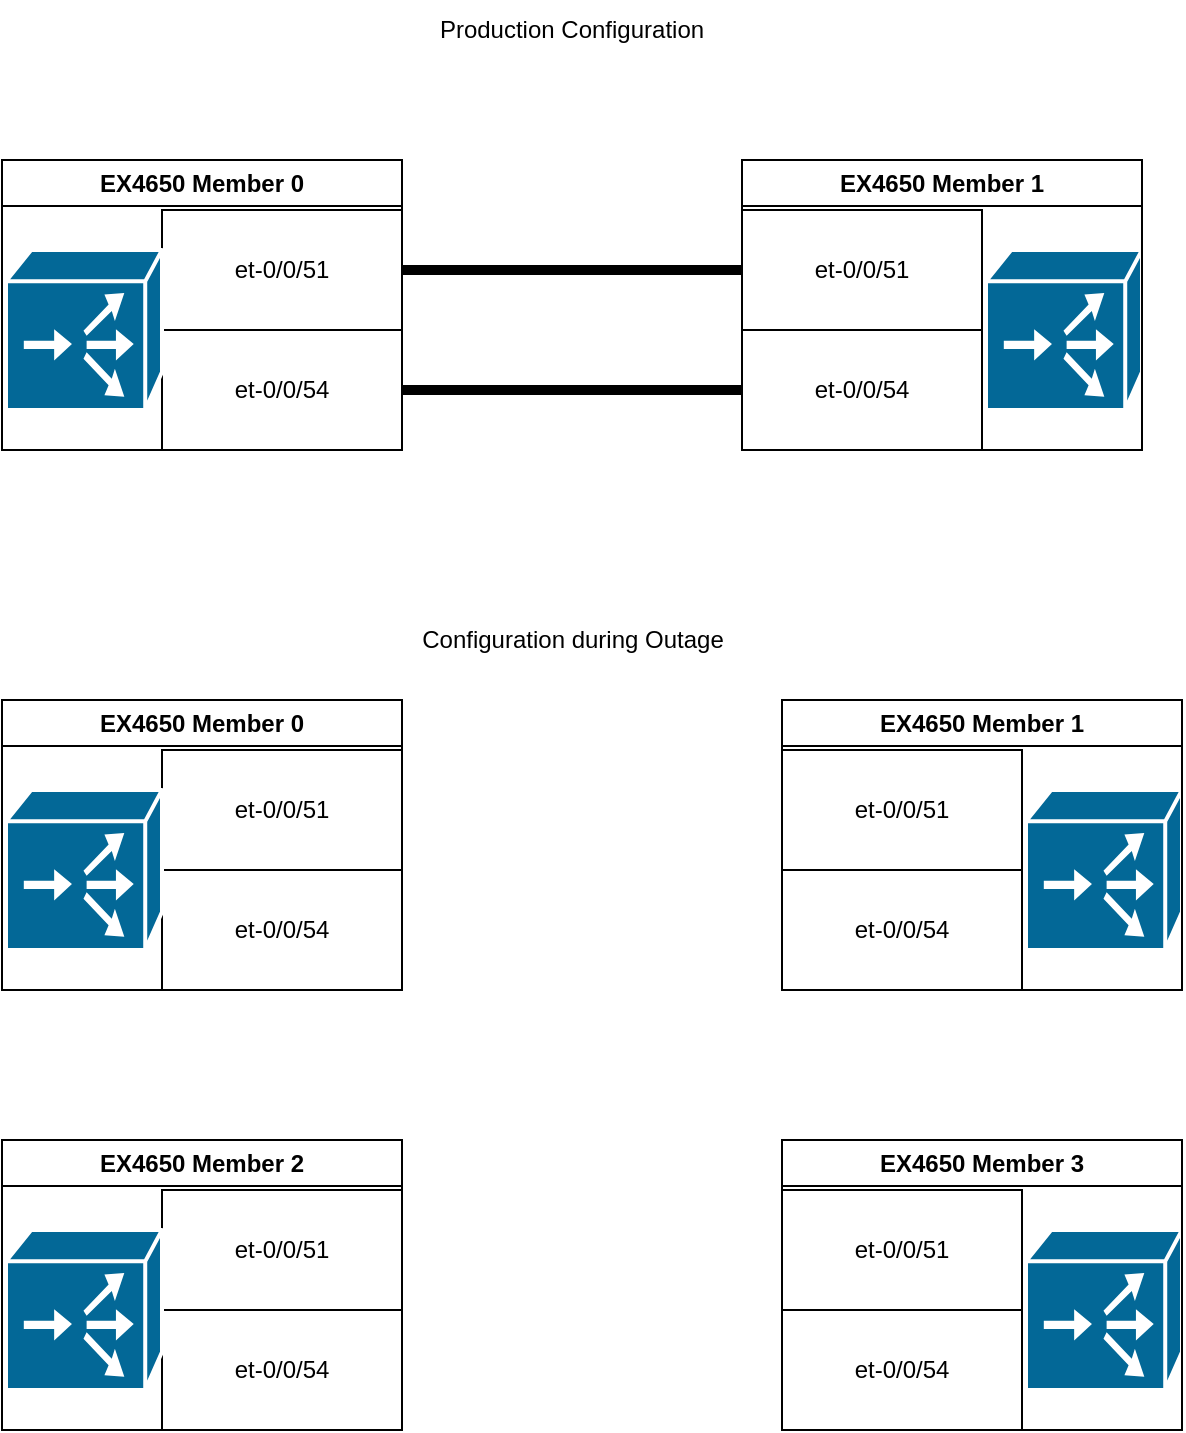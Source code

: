 <mxfile version="28.2.7">
  <diagram name="Page-1" id="p7Vepmeb_bepWlEUFjfH">
    <mxGraphModel dx="1412" dy="737" grid="1" gridSize="10" guides="1" tooltips="1" connect="1" arrows="1" fold="1" page="1" pageScale="1" pageWidth="850" pageHeight="1100" math="0" shadow="0">
      <root>
        <mxCell id="0" />
        <mxCell id="1" parent="0" />
        <mxCell id="KL8aRXO-pgAZ8DTHxNWf-14" value="" style="endArrow=none;html=1;rounded=0;entryX=0;entryY=0.5;entryDx=0;entryDy=0;exitX=1;exitY=0.5;exitDx=0;exitDy=0;strokeWidth=5;strokeColor=light-dark(#000000,#99FFFF);" edge="1" parent="1" source="KL8aRXO-pgAZ8DTHxNWf-1" target="KL8aRXO-pgAZ8DTHxNWf-18">
          <mxGeometry width="50" height="50" relative="1" as="geometry">
            <mxPoint x="500" y="318" as="sourcePoint" />
            <mxPoint x="540" y="180" as="targetPoint" />
          </mxGeometry>
        </mxCell>
        <mxCell id="KL8aRXO-pgAZ8DTHxNWf-15" value="Production Configuration" style="text;html=1;whiteSpace=wrap;strokeColor=none;fillColor=none;align=center;verticalAlign=middle;rounded=0;" vertex="1" parent="1">
          <mxGeometry x="380" y="40" width="170" height="30" as="geometry" />
        </mxCell>
        <mxCell id="KL8aRXO-pgAZ8DTHxNWf-16" value="" style="group" vertex="1" connectable="0" parent="1">
          <mxGeometry x="180" y="120" width="200" height="145" as="geometry" />
        </mxCell>
        <mxCell id="KL8aRXO-pgAZ8DTHxNWf-1" value="et-0/0/51" style="rounded=0;whiteSpace=wrap;html=1;" vertex="1" parent="KL8aRXO-pgAZ8DTHxNWf-16">
          <mxGeometry x="80" y="25" width="120" height="60" as="geometry" />
        </mxCell>
        <mxCell id="KL8aRXO-pgAZ8DTHxNWf-2" value="et-0/0/54" style="rounded=0;whiteSpace=wrap;html=1;" vertex="1" parent="KL8aRXO-pgAZ8DTHxNWf-16">
          <mxGeometry x="80" y="85" width="120" height="60" as="geometry" />
        </mxCell>
        <mxCell id="KL8aRXO-pgAZ8DTHxNWf-3" value="" style="shape=mxgraph.cisco.directors.localdirector;sketch=0;html=1;pointerEvents=1;dashed=0;fillColor=#036897;strokeColor=#ffffff;strokeWidth=2;verticalLabelPosition=bottom;verticalAlign=top;align=center;outlineConnect=0;" vertex="1" parent="KL8aRXO-pgAZ8DTHxNWf-16">
          <mxGeometry x="2" y="45" width="78" height="80" as="geometry" />
        </mxCell>
        <mxCell id="KL8aRXO-pgAZ8DTHxNWf-8" value="EX4650 Member 0" style="swimlane;whiteSpace=wrap;html=1;" vertex="1" parent="KL8aRXO-pgAZ8DTHxNWf-16">
          <mxGeometry width="200" height="145" as="geometry" />
        </mxCell>
        <mxCell id="KL8aRXO-pgAZ8DTHxNWf-17" value="" style="group" vertex="1" connectable="0" parent="1">
          <mxGeometry x="550" y="120" width="200" height="145" as="geometry" />
        </mxCell>
        <mxCell id="KL8aRXO-pgAZ8DTHxNWf-20" value="" style="shape=mxgraph.cisco.directors.localdirector;sketch=0;html=1;pointerEvents=1;dashed=0;fillColor=#036897;strokeColor=#ffffff;strokeWidth=2;verticalLabelPosition=bottom;verticalAlign=top;align=center;outlineConnect=0;" vertex="1" parent="KL8aRXO-pgAZ8DTHxNWf-17">
          <mxGeometry x="122" y="45" width="78" height="80" as="geometry" />
        </mxCell>
        <mxCell id="KL8aRXO-pgAZ8DTHxNWf-21" value="EX4650 Member 1" style="swimlane;whiteSpace=wrap;html=1;" vertex="1" parent="KL8aRXO-pgAZ8DTHxNWf-17">
          <mxGeometry width="200" height="145" as="geometry" />
        </mxCell>
        <mxCell id="KL8aRXO-pgAZ8DTHxNWf-18" value="et-0/0/51" style="rounded=0;whiteSpace=wrap;html=1;" vertex="1" parent="KL8aRXO-pgAZ8DTHxNWf-21">
          <mxGeometry y="25" width="120" height="60" as="geometry" />
        </mxCell>
        <mxCell id="KL8aRXO-pgAZ8DTHxNWf-19" value="et-0/0/54" style="rounded=0;whiteSpace=wrap;html=1;" vertex="1" parent="KL8aRXO-pgAZ8DTHxNWf-21">
          <mxGeometry y="85" width="120" height="60" as="geometry" />
        </mxCell>
        <mxCell id="KL8aRXO-pgAZ8DTHxNWf-22" value="" style="endArrow=none;html=1;rounded=0;entryX=0;entryY=0.5;entryDx=0;entryDy=0;exitX=1;exitY=0.5;exitDx=0;exitDy=0;strokeWidth=5;strokeColor=light-dark(#000000,#99CCFF);" edge="1" parent="1" source="KL8aRXO-pgAZ8DTHxNWf-2" target="KL8aRXO-pgAZ8DTHxNWf-19">
          <mxGeometry width="50" height="50" relative="1" as="geometry">
            <mxPoint x="400" y="370" as="sourcePoint" />
            <mxPoint x="450" y="320" as="targetPoint" />
          </mxGeometry>
        </mxCell>
        <mxCell id="KL8aRXO-pgAZ8DTHxNWf-23" value="Configuration during Outage" style="text;html=1;whiteSpace=wrap;strokeColor=none;fillColor=none;align=center;verticalAlign=middle;rounded=0;" vertex="1" parent="1">
          <mxGeometry x="367.5" y="340" width="195" height="40" as="geometry" />
        </mxCell>
        <mxCell id="KL8aRXO-pgAZ8DTHxNWf-24" value="" style="group" vertex="1" connectable="0" parent="1">
          <mxGeometry x="180" y="390" width="200" height="145" as="geometry" />
        </mxCell>
        <mxCell id="KL8aRXO-pgAZ8DTHxNWf-25" value="et-0/0/51" style="rounded=0;whiteSpace=wrap;html=1;" vertex="1" parent="KL8aRXO-pgAZ8DTHxNWf-24">
          <mxGeometry x="80" y="25" width="120" height="60" as="geometry" />
        </mxCell>
        <mxCell id="KL8aRXO-pgAZ8DTHxNWf-26" value="et-0/0/54" style="rounded=0;whiteSpace=wrap;html=1;" vertex="1" parent="KL8aRXO-pgAZ8DTHxNWf-24">
          <mxGeometry x="80" y="85" width="120" height="60" as="geometry" />
        </mxCell>
        <mxCell id="KL8aRXO-pgAZ8DTHxNWf-27" value="" style="shape=mxgraph.cisco.directors.localdirector;sketch=0;html=1;pointerEvents=1;dashed=0;fillColor=#036897;strokeColor=#ffffff;strokeWidth=2;verticalLabelPosition=bottom;verticalAlign=top;align=center;outlineConnect=0;" vertex="1" parent="KL8aRXO-pgAZ8DTHxNWf-24">
          <mxGeometry x="2" y="45" width="78" height="80" as="geometry" />
        </mxCell>
        <mxCell id="KL8aRXO-pgAZ8DTHxNWf-28" value="EX4650 Member 0" style="swimlane;whiteSpace=wrap;html=1;" vertex="1" parent="KL8aRXO-pgAZ8DTHxNWf-24">
          <mxGeometry width="200" height="145" as="geometry" />
        </mxCell>
        <mxCell id="KL8aRXO-pgAZ8DTHxNWf-34" value="" style="group" vertex="1" connectable="0" parent="1">
          <mxGeometry x="180" y="610" width="200" height="145" as="geometry" />
        </mxCell>
        <mxCell id="KL8aRXO-pgAZ8DTHxNWf-35" value="et-0/0/51" style="rounded=0;whiteSpace=wrap;html=1;" vertex="1" parent="KL8aRXO-pgAZ8DTHxNWf-34">
          <mxGeometry x="80" y="25" width="120" height="60" as="geometry" />
        </mxCell>
        <mxCell id="KL8aRXO-pgAZ8DTHxNWf-36" value="et-0/0/54" style="rounded=0;whiteSpace=wrap;html=1;" vertex="1" parent="KL8aRXO-pgAZ8DTHxNWf-34">
          <mxGeometry x="80" y="85" width="120" height="60" as="geometry" />
        </mxCell>
        <mxCell id="KL8aRXO-pgAZ8DTHxNWf-37" value="" style="shape=mxgraph.cisco.directors.localdirector;sketch=0;html=1;pointerEvents=1;dashed=0;fillColor=#036897;strokeColor=#ffffff;strokeWidth=2;verticalLabelPosition=bottom;verticalAlign=top;align=center;outlineConnect=0;" vertex="1" parent="KL8aRXO-pgAZ8DTHxNWf-34">
          <mxGeometry x="2" y="45" width="78" height="80" as="geometry" />
        </mxCell>
        <mxCell id="KL8aRXO-pgAZ8DTHxNWf-38" value="EX4650 Member 2" style="swimlane;whiteSpace=wrap;html=1;" vertex="1" parent="KL8aRXO-pgAZ8DTHxNWf-34">
          <mxGeometry width="200" height="145" as="geometry" />
        </mxCell>
        <mxCell id="KL8aRXO-pgAZ8DTHxNWf-45" value="" style="group" vertex="1" connectable="0" parent="1">
          <mxGeometry x="570" y="390" width="200" height="145" as="geometry" />
        </mxCell>
        <mxCell id="KL8aRXO-pgAZ8DTHxNWf-46" value="" style="shape=mxgraph.cisco.directors.localdirector;sketch=0;html=1;pointerEvents=1;dashed=0;fillColor=#036897;strokeColor=#ffffff;strokeWidth=2;verticalLabelPosition=bottom;verticalAlign=top;align=center;outlineConnect=0;" vertex="1" parent="KL8aRXO-pgAZ8DTHxNWf-45">
          <mxGeometry x="122" y="45" width="78" height="80" as="geometry" />
        </mxCell>
        <mxCell id="KL8aRXO-pgAZ8DTHxNWf-47" value="EX4650 Member 1" style="swimlane;whiteSpace=wrap;html=1;" vertex="1" parent="KL8aRXO-pgAZ8DTHxNWf-45">
          <mxGeometry width="200" height="145" as="geometry" />
        </mxCell>
        <mxCell id="KL8aRXO-pgAZ8DTHxNWf-48" value="et-0/0/51" style="rounded=0;whiteSpace=wrap;html=1;" vertex="1" parent="KL8aRXO-pgAZ8DTHxNWf-47">
          <mxGeometry y="25" width="120" height="60" as="geometry" />
        </mxCell>
        <mxCell id="KL8aRXO-pgAZ8DTHxNWf-49" value="et-0/0/54" style="rounded=0;whiteSpace=wrap;html=1;" vertex="1" parent="KL8aRXO-pgAZ8DTHxNWf-47">
          <mxGeometry y="85" width="120" height="60" as="geometry" />
        </mxCell>
        <mxCell id="KL8aRXO-pgAZ8DTHxNWf-50" value="" style="group" vertex="1" connectable="0" parent="1">
          <mxGeometry x="570" y="610" width="200" height="145" as="geometry" />
        </mxCell>
        <mxCell id="KL8aRXO-pgAZ8DTHxNWf-51" value="" style="shape=mxgraph.cisco.directors.localdirector;sketch=0;html=1;pointerEvents=1;dashed=0;fillColor=#036897;strokeColor=#ffffff;strokeWidth=2;verticalLabelPosition=bottom;verticalAlign=top;align=center;outlineConnect=0;" vertex="1" parent="KL8aRXO-pgAZ8DTHxNWf-50">
          <mxGeometry x="122" y="45" width="78" height="80" as="geometry" />
        </mxCell>
        <mxCell id="KL8aRXO-pgAZ8DTHxNWf-52" value="EX4650 Member 3" style="swimlane;whiteSpace=wrap;html=1;" vertex="1" parent="KL8aRXO-pgAZ8DTHxNWf-50">
          <mxGeometry width="200" height="145" as="geometry" />
        </mxCell>
        <mxCell id="KL8aRXO-pgAZ8DTHxNWf-53" value="et-0/0/51" style="rounded=0;whiteSpace=wrap;html=1;" vertex="1" parent="KL8aRXO-pgAZ8DTHxNWf-52">
          <mxGeometry y="25" width="120" height="60" as="geometry" />
        </mxCell>
        <mxCell id="KL8aRXO-pgAZ8DTHxNWf-54" value="et-0/0/54" style="rounded=0;whiteSpace=wrap;html=1;" vertex="1" parent="KL8aRXO-pgAZ8DTHxNWf-52">
          <mxGeometry y="85" width="120" height="60" as="geometry" />
        </mxCell>
      </root>
    </mxGraphModel>
  </diagram>
</mxfile>
